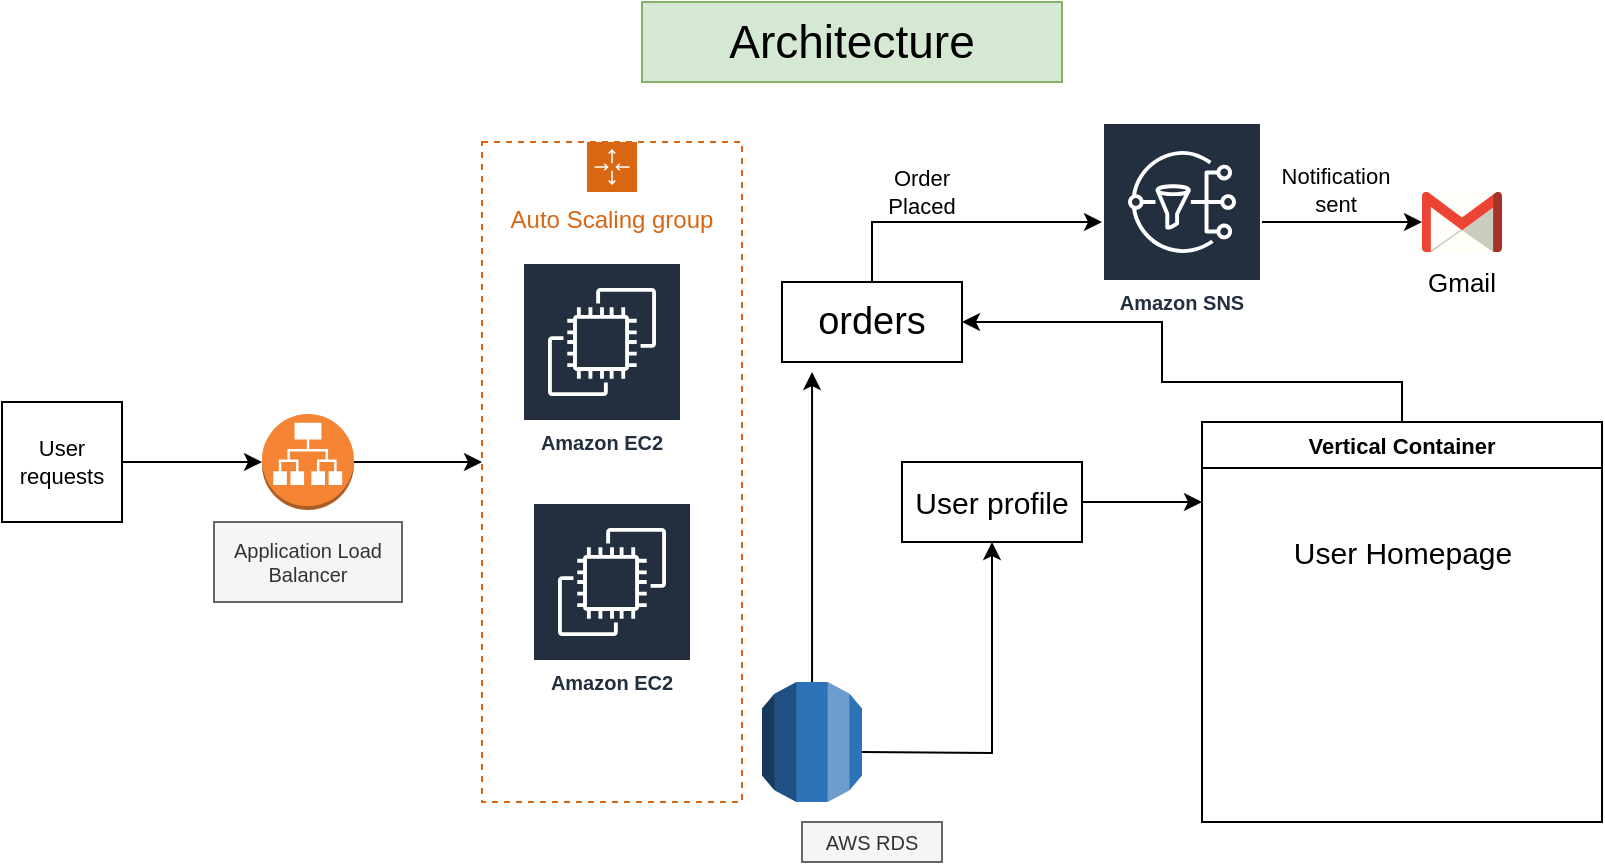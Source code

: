 <mxfile version="20.3.0" type="device"><diagram id="saHO7_yQDzgxElFFs2y0" name="Page-1"><mxGraphModel dx="946" dy="458" grid="1" gridSize="10" guides="1" tooltips="1" connect="1" arrows="1" fold="1" page="1" pageScale="1" pageWidth="850" pageHeight="1100" math="0" shadow="0"><root><mxCell id="0"/><mxCell id="1" parent="0"/><mxCell id="Bl4T1ZAcr36ulh0bO51_-1" value="Architecture" style="text;html=1;strokeColor=#82b366;fillColor=#d5e8d4;align=center;verticalAlign=middle;whiteSpace=wrap;rounded=0;fontSize=23;" vertex="1" parent="1"><mxGeometry x="330" y="10" width="210" height="40" as="geometry"/></mxCell><mxCell id="Bl4T1ZAcr36ulh0bO51_-12" style="edgeStyle=orthogonalEdgeStyle;rounded=0;orthogonalLoop=1;jettySize=auto;html=1;entryX=0.5;entryY=1;entryDx=0;entryDy=0;fontSize=15;" edge="1" parent="1" target="Bl4T1ZAcr36ulh0bO51_-11"><mxGeometry relative="1" as="geometry"><mxPoint x="440" y="385" as="sourcePoint"/></mxGeometry></mxCell><mxCell id="Bl4T1ZAcr36ulh0bO51_-22" style="edgeStyle=orthogonalEdgeStyle;rounded=0;orthogonalLoop=1;jettySize=auto;html=1;fontSize=11;" edge="1" parent="1" source="Bl4T1ZAcr36ulh0bO51_-3" target="Bl4T1ZAcr36ulh0bO51_-21"><mxGeometry relative="1" as="geometry"/></mxCell><mxCell id="Bl4T1ZAcr36ulh0bO51_-3" value="Amazon SNS" style="sketch=0;outlineConnect=0;fontColor=#232F3E;gradientColor=none;strokeColor=#ffffff;fillColor=#232F3E;dashed=0;verticalLabelPosition=middle;verticalAlign=bottom;align=center;html=1;whiteSpace=wrap;fontSize=10;fontStyle=1;spacing=3;shape=mxgraph.aws4.productIcon;prIcon=mxgraph.aws4.sns;" vertex="1" parent="1"><mxGeometry x="560" y="70" width="80" height="100" as="geometry"/></mxCell><mxCell id="Bl4T1ZAcr36ulh0bO51_-5" value="Auto Scaling group" style="points=[[0,0],[0.25,0],[0.5,0],[0.75,0],[1,0],[1,0.25],[1,0.5],[1,0.75],[1,1],[0.75,1],[0.5,1],[0.25,1],[0,1],[0,0.75],[0,0.5],[0,0.25]];outlineConnect=0;gradientColor=none;html=1;whiteSpace=wrap;fontSize=12;fontStyle=0;container=1;pointerEvents=0;collapsible=0;recursiveResize=0;shape=mxgraph.aws4.groupCenter;grIcon=mxgraph.aws4.group_auto_scaling_group;grStroke=1;strokeColor=#D86613;fillColor=none;verticalAlign=top;align=center;fontColor=#D86613;dashed=1;spacingTop=25;" vertex="1" parent="1"><mxGeometry x="250" y="80" width="130" height="330" as="geometry"/></mxCell><mxCell id="Bl4T1ZAcr36ulh0bO51_-4" value="Amazon EC2" style="sketch=0;outlineConnect=0;fontColor=#232F3E;gradientColor=none;strokeColor=#ffffff;fillColor=#232F3E;dashed=0;verticalLabelPosition=middle;verticalAlign=bottom;align=center;html=1;whiteSpace=wrap;fontSize=10;fontStyle=1;spacing=3;shape=mxgraph.aws4.productIcon;prIcon=mxgraph.aws4.ec2;" vertex="1" parent="Bl4T1ZAcr36ulh0bO51_-5"><mxGeometry x="20" y="60" width="80" height="100" as="geometry"/></mxCell><mxCell id="Bl4T1ZAcr36ulh0bO51_-6" value="Amazon EC2" style="sketch=0;outlineConnect=0;fontColor=#232F3E;gradientColor=none;strokeColor=#ffffff;fillColor=#232F3E;dashed=0;verticalLabelPosition=middle;verticalAlign=bottom;align=center;html=1;whiteSpace=wrap;fontSize=10;fontStyle=1;spacing=3;shape=mxgraph.aws4.productIcon;prIcon=mxgraph.aws4.ec2;" vertex="1" parent="Bl4T1ZAcr36ulh0bO51_-5"><mxGeometry x="25" y="180" width="80" height="100" as="geometry"/></mxCell><mxCell id="Bl4T1ZAcr36ulh0bO51_-18" style="edgeStyle=orthogonalEdgeStyle;rounded=0;orthogonalLoop=1;jettySize=auto;html=1;exitX=1;exitY=0.5;exitDx=0;exitDy=0;entryX=0;entryY=0.5;entryDx=0;entryDy=0;entryPerimeter=0;fontSize=11;" edge="1" parent="1" source="Bl4T1ZAcr36ulh0bO51_-7" target="Bl4T1ZAcr36ulh0bO51_-16"><mxGeometry relative="1" as="geometry"/></mxCell><mxCell id="Bl4T1ZAcr36ulh0bO51_-7" value="&lt;font style=&quot;font-size: 11px;&quot;&gt;User requests&lt;/font&gt;" style="whiteSpace=wrap;html=1;aspect=fixed;fontSize=11;" vertex="1" parent="1"><mxGeometry x="10" y="210" width="60" height="60" as="geometry"/></mxCell><mxCell id="Bl4T1ZAcr36ulh0bO51_-20" style="edgeStyle=orthogonalEdgeStyle;rounded=0;orthogonalLoop=1;jettySize=auto;html=1;exitX=0.5;exitY=0;exitDx=0;exitDy=0;fontSize=11;" edge="1" parent="1" source="Bl4T1ZAcr36ulh0bO51_-10" target="Bl4T1ZAcr36ulh0bO51_-3"><mxGeometry relative="1" as="geometry"/></mxCell><mxCell id="Bl4T1ZAcr36ulh0bO51_-10" value="orders" style="rounded=0;whiteSpace=wrap;html=1;fontSize=19;" vertex="1" parent="1"><mxGeometry x="400" y="150" width="90" height="40" as="geometry"/></mxCell><mxCell id="Bl4T1ZAcr36ulh0bO51_-27" style="edgeStyle=orthogonalEdgeStyle;rounded=0;orthogonalLoop=1;jettySize=auto;html=1;fontSize=11;" edge="1" parent="1" source="Bl4T1ZAcr36ulh0bO51_-11"><mxGeometry relative="1" as="geometry"><mxPoint x="610" y="260" as="targetPoint"/></mxGeometry></mxCell><mxCell id="Bl4T1ZAcr36ulh0bO51_-11" value="User profile" style="rounded=0;whiteSpace=wrap;html=1;fontSize=15;" vertex="1" parent="1"><mxGeometry x="460" y="240" width="90" height="40" as="geometry"/></mxCell><mxCell id="Bl4T1ZAcr36ulh0bO51_-15" style="edgeStyle=orthogonalEdgeStyle;rounded=0;orthogonalLoop=1;jettySize=auto;html=1;entryX=0.167;entryY=1.125;entryDx=0;entryDy=0;entryPerimeter=0;fontSize=10;" edge="1" parent="1" source="Bl4T1ZAcr36ulh0bO51_-13" target="Bl4T1ZAcr36ulh0bO51_-10"><mxGeometry relative="1" as="geometry"/></mxCell><mxCell id="Bl4T1ZAcr36ulh0bO51_-13" value="" style="outlineConnect=0;dashed=0;verticalLabelPosition=bottom;verticalAlign=top;align=center;html=1;shape=mxgraph.aws3.rds;fillColor=#2E73B8;gradientColor=none;fontSize=15;" vertex="1" parent="1"><mxGeometry x="390" y="350" width="50" height="60" as="geometry"/></mxCell><mxCell id="Bl4T1ZAcr36ulh0bO51_-14" value="AWS RDS" style="text;html=1;align=center;verticalAlign=middle;whiteSpace=wrap;rounded=0;fontSize=10;fillColor=#f5f5f5;fontColor=#333333;strokeColor=#666666;" vertex="1" parent="1"><mxGeometry x="410" y="420" width="70" height="20" as="geometry"/></mxCell><mxCell id="Bl4T1ZAcr36ulh0bO51_-19" style="edgeStyle=orthogonalEdgeStyle;rounded=0;orthogonalLoop=1;jettySize=auto;html=1;exitX=1;exitY=0.5;exitDx=0;exitDy=0;exitPerimeter=0;fontSize=11;" edge="1" parent="1" source="Bl4T1ZAcr36ulh0bO51_-16"><mxGeometry relative="1" as="geometry"><mxPoint x="250" y="240" as="targetPoint"/></mxGeometry></mxCell><mxCell id="Bl4T1ZAcr36ulh0bO51_-16" value="" style="outlineConnect=0;dashed=0;verticalLabelPosition=bottom;verticalAlign=top;align=center;html=1;shape=mxgraph.aws3.application_load_balancer;fillColor=#F58534;gradientColor=none;fontSize=10;" vertex="1" parent="1"><mxGeometry x="140" y="216" width="46" height="48" as="geometry"/></mxCell><mxCell id="Bl4T1ZAcr36ulh0bO51_-17" value="Application Load Balancer" style="text;html=1;align=center;verticalAlign=middle;whiteSpace=wrap;rounded=0;fontSize=10;fillColor=#f5f5f5;fontColor=#333333;strokeColor=#666666;" vertex="1" parent="1"><mxGeometry x="116" y="270" width="94" height="40" as="geometry"/></mxCell><mxCell id="Bl4T1ZAcr36ulh0bO51_-21" value="" style="dashed=0;outlineConnect=0;html=1;align=center;labelPosition=center;verticalLabelPosition=bottom;verticalAlign=top;shape=mxgraph.weblogos.gmail;fontSize=11;" vertex="1" parent="1"><mxGeometry x="720" y="105" width="40" height="30" as="geometry"/></mxCell><mxCell id="Bl4T1ZAcr36ulh0bO51_-23" value="Order Placed" style="text;html=1;strokeColor=none;fillColor=none;align=center;verticalAlign=middle;whiteSpace=wrap;rounded=0;fontSize=11;" vertex="1" parent="1"><mxGeometry x="440" y="90" width="60" height="30" as="geometry"/></mxCell><mxCell id="Bl4T1ZAcr36ulh0bO51_-24" value="Notification sent" style="text;html=1;strokeColor=none;fillColor=none;align=center;verticalAlign=middle;whiteSpace=wrap;rounded=0;fontSize=11;" vertex="1" parent="1"><mxGeometry x="647" y="89" width="60" height="30" as="geometry"/></mxCell><mxCell id="Bl4T1ZAcr36ulh0bO51_-28" style="edgeStyle=orthogonalEdgeStyle;rounded=0;orthogonalLoop=1;jettySize=auto;html=1;entryX=1;entryY=0.5;entryDx=0;entryDy=0;fontSize=11;" edge="1" parent="1" source="Bl4T1ZAcr36ulh0bO51_-25" target="Bl4T1ZAcr36ulh0bO51_-10"><mxGeometry relative="1" as="geometry"><Array as="points"><mxPoint x="710" y="200"/><mxPoint x="590" y="200"/><mxPoint x="590" y="170"/></Array></mxGeometry></mxCell><mxCell id="Bl4T1ZAcr36ulh0bO51_-25" value="Vertical Container" style="swimlane;fontSize=11;" vertex="1" parent="1"><mxGeometry x="610" y="220" width="200" height="200" as="geometry"/></mxCell><mxCell id="Bl4T1ZAcr36ulh0bO51_-26" value="User Homepage" style="text;html=1;align=center;verticalAlign=middle;resizable=0;points=[];autosize=1;strokeColor=none;fillColor=none;fontSize=15;" vertex="1" parent="Bl4T1ZAcr36ulh0bO51_-25"><mxGeometry x="35" y="50" width="130" height="30" as="geometry"/></mxCell><mxCell id="Bl4T1ZAcr36ulh0bO51_-29" value="Gmail" style="text;html=1;strokeColor=none;fillColor=none;align=center;verticalAlign=middle;whiteSpace=wrap;rounded=0;fontSize=13;" vertex="1" parent="1"><mxGeometry x="710" y="135" width="60" height="30" as="geometry"/></mxCell></root></mxGraphModel></diagram></mxfile>
